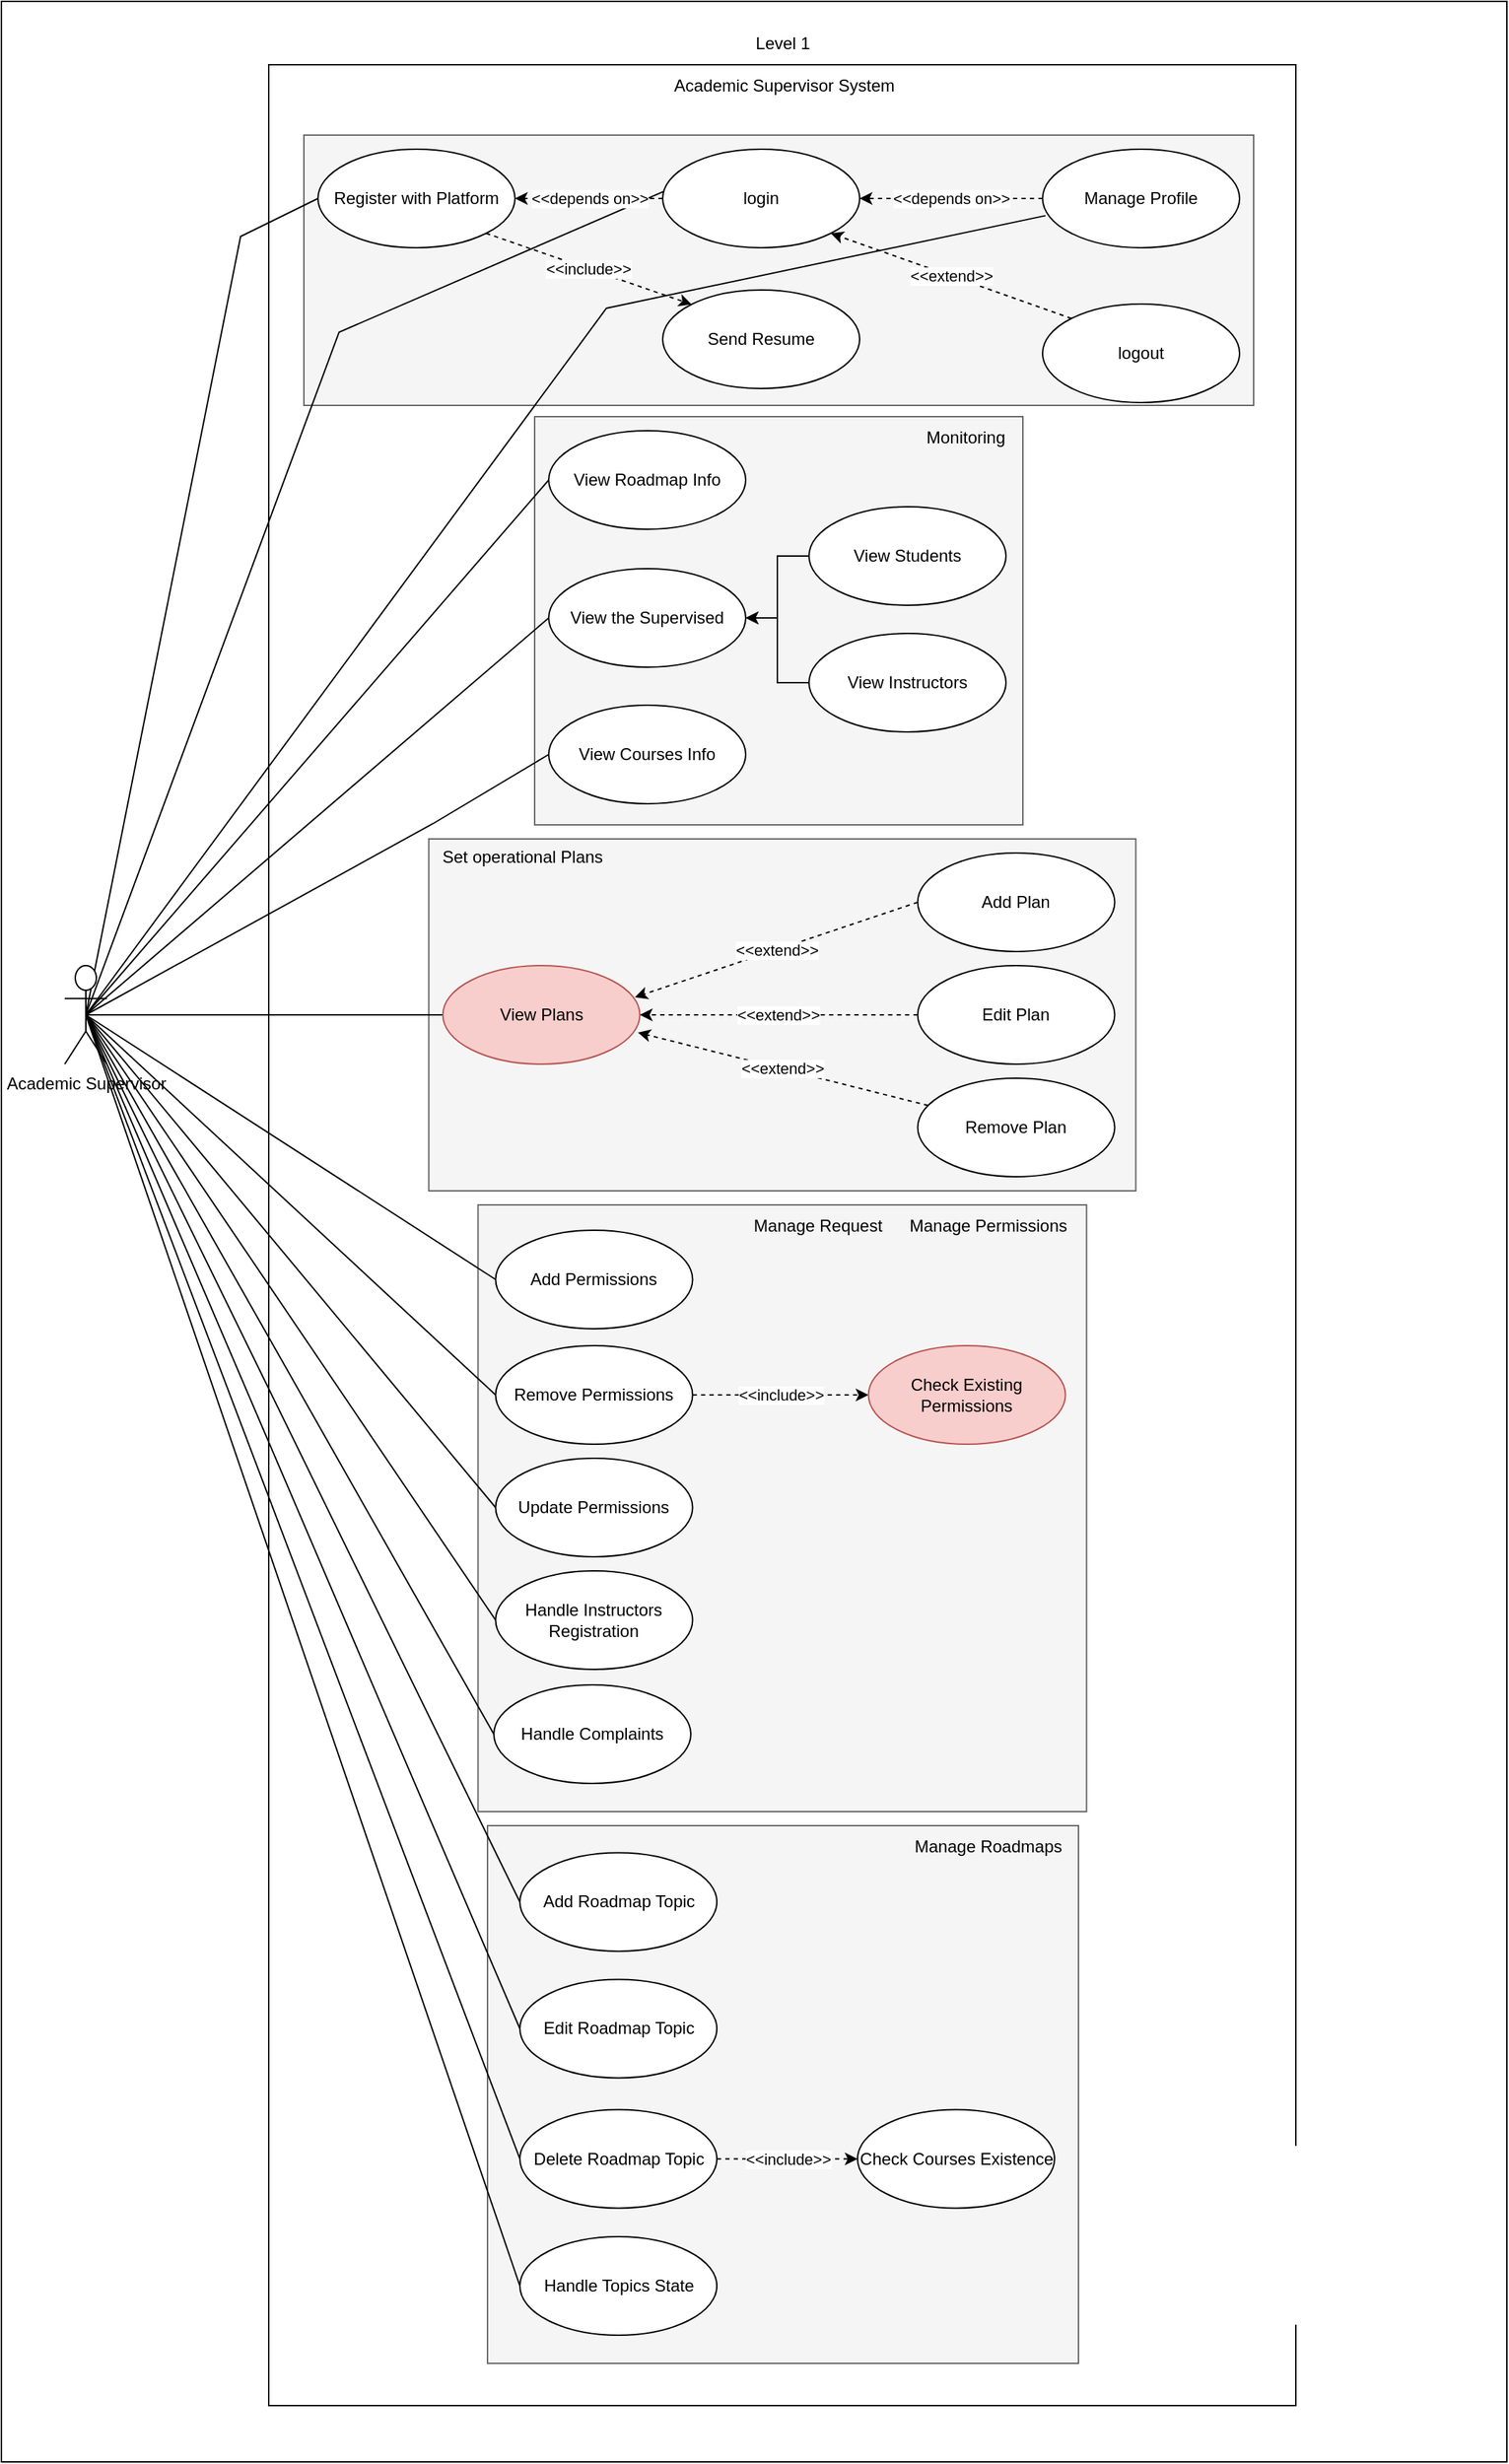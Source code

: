 <mxfile version="21.6.6" type="github">
  <diagram name="Page-1" id="JFE0y3j45iGbmOj6WJAN">
    <mxGraphModel dx="32" dy="-1576" grid="1" gridSize="10" guides="1" tooltips="1" connect="1" arrows="1" fold="1" page="1" pageScale="1" pageWidth="827" pageHeight="1169" math="0" shadow="0">
      <root>
        <mxCell id="0" />
        <mxCell id="1" parent="0" />
        <mxCell id="vR9J5qjApLn2bLfj71ka-1" value="" style="rounded=0;whiteSpace=wrap;html=1;movable=1;resizable=1;rotatable=1;deletable=1;editable=1;locked=0;connectable=1;" vertex="1" parent="1">
          <mxGeometry x="2450" y="3442" width="1070" height="1748" as="geometry" />
        </mxCell>
        <mxCell id="vR9J5qjApLn2bLfj71ka-2" value="" style="rounded=0;whiteSpace=wrap;html=1;movable=1;resizable=1;rotatable=1;deletable=1;editable=1;locked=0;connectable=1;" vertex="1" parent="1">
          <mxGeometry x="2640" y="3487" width="730" height="1663" as="geometry" />
        </mxCell>
        <mxCell id="vR9J5qjApLn2bLfj71ka-60" value="" style="rounded=0;whiteSpace=wrap;html=1;fillColor=#f5f5f5;strokeColor=#666666;fontColor=#333333;" vertex="1" parent="1">
          <mxGeometry x="2795.5" y="4738" width="420" height="382" as="geometry" />
        </mxCell>
        <mxCell id="vR9J5qjApLn2bLfj71ka-3" value="" style="rounded=0;whiteSpace=wrap;html=1;fillColor=#f5f5f5;strokeColor=#666666;fontColor=#333333;" vertex="1" parent="1">
          <mxGeometry x="2753.75" y="4037" width="502.5" height="250" as="geometry" />
        </mxCell>
        <mxCell id="vR9J5qjApLn2bLfj71ka-4" value="" style="rounded=0;whiteSpace=wrap;html=1;fillColor=#f5f5f5;strokeColor=#666666;fontColor=#333333;" vertex="1" parent="1">
          <mxGeometry x="2829" y="3737" width="347" height="290" as="geometry" />
        </mxCell>
        <mxCell id="vR9J5qjApLn2bLfj71ka-5" value="" style="rounded=0;whiteSpace=wrap;html=1;fillColor=#f5f5f5;strokeColor=#666666;fontColor=#333333;" vertex="1" parent="1">
          <mxGeometry x="2665" y="3537" width="675" height="192" as="geometry" />
        </mxCell>
        <mxCell id="vR9J5qjApLn2bLfj71ka-6" value="" style="rounded=0;whiteSpace=wrap;html=1;fillColor=#f5f5f5;strokeColor=#666666;fontColor=#333333;" vertex="1" parent="1">
          <mxGeometry x="2788.75" y="4297" width="432.5" height="431" as="geometry" />
        </mxCell>
        <mxCell id="vR9J5qjApLn2bLfj71ka-7" value="Academic Supervisor System" style="text;html=1;align=center;verticalAlign=middle;resizable=0;points=[];autosize=1;strokeColor=none;fillColor=none;" vertex="1" parent="1">
          <mxGeometry x="2918" y="3489" width="175" height="26" as="geometry" />
        </mxCell>
        <mxCell id="vR9J5qjApLn2bLfj71ka-8" style="rounded=0;orthogonalLoop=1;jettySize=auto;html=1;exitX=0.5;exitY=0.5;exitDx=0;exitDy=0;exitPerimeter=0;entryX=0.5;entryY=0;entryDx=0;entryDy=0;endArrow=none;endFill=0;" edge="1" parent="1" source="vR9J5qjApLn2bLfj71ka-24" target="vR9J5qjApLn2bLfj71ka-26">
          <mxGeometry relative="1" as="geometry">
            <Array as="points">
              <mxPoint x="2690" y="3677" />
            </Array>
          </mxGeometry>
        </mxCell>
        <mxCell id="vR9J5qjApLn2bLfj71ka-9" style="rounded=0;orthogonalLoop=1;jettySize=auto;html=1;exitX=0.5;exitY=0.5;exitDx=0;exitDy=0;exitPerimeter=0;entryX=0;entryY=0.5;entryDx=0;entryDy=0;endArrow=none;endFill=0;" edge="1" parent="1" source="vR9J5qjApLn2bLfj71ka-24" target="vR9J5qjApLn2bLfj71ka-52">
          <mxGeometry relative="1" as="geometry" />
        </mxCell>
        <mxCell id="vR9J5qjApLn2bLfj71ka-10" style="rounded=0;orthogonalLoop=1;jettySize=auto;html=1;exitX=0.5;exitY=0.5;exitDx=0;exitDy=0;exitPerimeter=0;entryX=0;entryY=0.5;entryDx=0;entryDy=0;endArrow=none;endFill=0;" edge="1" parent="1" source="vR9J5qjApLn2bLfj71ka-24" target="vR9J5qjApLn2bLfj71ka-55">
          <mxGeometry relative="1" as="geometry">
            <mxPoint x="2920.0" y="3884" as="targetPoint" />
          </mxGeometry>
        </mxCell>
        <mxCell id="vR9J5qjApLn2bLfj71ka-11" style="rounded=0;orthogonalLoop=1;jettySize=auto;html=1;exitX=0.5;exitY=0.5;exitDx=0;exitDy=0;exitPerimeter=0;entryX=0;entryY=0.5;entryDx=0;entryDy=0;endArrow=none;endFill=0;" edge="1" parent="1" source="vR9J5qjApLn2bLfj71ka-24" target="vR9J5qjApLn2bLfj71ka-53">
          <mxGeometry relative="1" as="geometry">
            <Array as="points">
              <mxPoint x="2757" y="4026" />
            </Array>
          </mxGeometry>
        </mxCell>
        <mxCell id="vR9J5qjApLn2bLfj71ka-12" style="rounded=0;orthogonalLoop=1;jettySize=auto;html=1;exitX=0.5;exitY=0.5;exitDx=0;exitDy=0;exitPerimeter=0;entryX=0;entryY=0.5;entryDx=0;entryDy=0;endArrow=none;endFill=0;" edge="1" parent="1" source="vR9J5qjApLn2bLfj71ka-24" target="vR9J5qjApLn2bLfj71ka-31">
          <mxGeometry relative="1" as="geometry">
            <Array as="points">
              <mxPoint x="2620" y="3609" />
            </Array>
          </mxGeometry>
        </mxCell>
        <mxCell id="vR9J5qjApLn2bLfj71ka-13" style="rounded=0;orthogonalLoop=1;jettySize=auto;html=1;endArrow=none;endFill=0;entryX=0;entryY=0.5;entryDx=0;entryDy=0;exitX=0.5;exitY=0.5;exitDx=0;exitDy=0;exitPerimeter=0;" edge="1" parent="1" source="vR9J5qjApLn2bLfj71ka-24" target="vR9J5qjApLn2bLfj71ka-35">
          <mxGeometry relative="1" as="geometry">
            <mxPoint x="2709.121" y="4280.593" as="targetPoint" />
            <Array as="points" />
          </mxGeometry>
        </mxCell>
        <mxCell id="vR9J5qjApLn2bLfj71ka-14" style="rounded=0;orthogonalLoop=1;jettySize=auto;html=1;exitX=0.5;exitY=0.5;exitDx=0;exitDy=0;exitPerimeter=0;entryX=0;entryY=0.5;entryDx=0;entryDy=0;endArrow=none;endFill=0;" edge="1" parent="1" source="vR9J5qjApLn2bLfj71ka-24" target="vR9J5qjApLn2bLfj71ka-37">
          <mxGeometry relative="1" as="geometry">
            <Array as="points" />
          </mxGeometry>
        </mxCell>
        <mxCell id="vR9J5qjApLn2bLfj71ka-15" style="rounded=0;orthogonalLoop=1;jettySize=auto;html=1;exitX=0.5;exitY=0.5;exitDx=0;exitDy=0;exitPerimeter=0;entryX=0;entryY=0.5;entryDx=0;entryDy=0;endArrow=none;endFill=0;" edge="1" parent="1" source="vR9J5qjApLn2bLfj71ka-24" target="vR9J5qjApLn2bLfj71ka-38">
          <mxGeometry relative="1" as="geometry">
            <Array as="points" />
          </mxGeometry>
        </mxCell>
        <mxCell id="vR9J5qjApLn2bLfj71ka-16" style="rounded=0;orthogonalLoop=1;jettySize=auto;html=1;exitX=0.5;exitY=0.5;exitDx=0;exitDy=0;exitPerimeter=0;entryX=0;entryY=0.5;entryDx=0;entryDy=0;endArrow=none;endFill=0;" edge="1" parent="1" source="vR9J5qjApLn2bLfj71ka-24" target="vR9J5qjApLn2bLfj71ka-47">
          <mxGeometry relative="1" as="geometry" />
        </mxCell>
        <mxCell id="vR9J5qjApLn2bLfj71ka-17" style="rounded=0;orthogonalLoop=1;jettySize=auto;html=1;exitX=0.5;exitY=0.5;exitDx=0;exitDy=0;exitPerimeter=0;entryX=0;entryY=0.5;entryDx=0;entryDy=0;endArrow=none;endFill=0;" edge="1" parent="1" source="vR9J5qjApLn2bLfj71ka-24" target="vR9J5qjApLn2bLfj71ka-61">
          <mxGeometry relative="1" as="geometry" />
        </mxCell>
        <mxCell id="vR9J5qjApLn2bLfj71ka-18" style="rounded=0;orthogonalLoop=1;jettySize=auto;html=1;exitX=0.5;exitY=0.5;exitDx=0;exitDy=0;exitPerimeter=0;entryX=0;entryY=0.5;entryDx=0;entryDy=0;endArrow=none;endFill=0;" edge="1" parent="1" source="vR9J5qjApLn2bLfj71ka-24" target="vR9J5qjApLn2bLfj71ka-63">
          <mxGeometry relative="1" as="geometry" />
        </mxCell>
        <mxCell id="vR9J5qjApLn2bLfj71ka-19" style="rounded=0;orthogonalLoop=1;jettySize=auto;html=1;exitX=0.5;exitY=0.5;exitDx=0;exitDy=0;exitPerimeter=0;entryX=0;entryY=0.5;entryDx=0;entryDy=0;endArrow=none;endFill=0;" edge="1" parent="1" source="vR9J5qjApLn2bLfj71ka-24" target="vR9J5qjApLn2bLfj71ka-62">
          <mxGeometry relative="1" as="geometry" />
        </mxCell>
        <mxCell id="vR9J5qjApLn2bLfj71ka-20" style="rounded=0;orthogonalLoop=1;jettySize=auto;html=1;exitX=0.5;exitY=0.5;exitDx=0;exitDy=0;exitPerimeter=0;entryX=0;entryY=0.5;entryDx=0;entryDy=0;endArrow=none;endFill=0;" edge="1" parent="1" source="vR9J5qjApLn2bLfj71ka-24" target="vR9J5qjApLn2bLfj71ka-42">
          <mxGeometry relative="1" as="geometry" />
        </mxCell>
        <mxCell id="vR9J5qjApLn2bLfj71ka-21" style="rounded=0;orthogonalLoop=1;jettySize=auto;html=1;exitX=0.5;exitY=0.5;exitDx=0;exitDy=0;exitPerimeter=0;entryX=0;entryY=0.5;entryDx=0;entryDy=0;endArrow=none;endFill=0;" edge="1" parent="1" source="vR9J5qjApLn2bLfj71ka-24" target="vR9J5qjApLn2bLfj71ka-43">
          <mxGeometry relative="1" as="geometry" />
        </mxCell>
        <mxCell id="vR9J5qjApLn2bLfj71ka-23" style="rounded=0;orthogonalLoop=1;jettySize=auto;html=1;exitX=0.5;exitY=0.5;exitDx=0;exitDy=0;exitPerimeter=0;entryX=0;entryY=0.5;entryDx=0;entryDy=0;endArrow=none;endFill=0;" edge="1" parent="1" source="vR9J5qjApLn2bLfj71ka-24" target="vR9J5qjApLn2bLfj71ka-68">
          <mxGeometry relative="1" as="geometry" />
        </mxCell>
        <mxCell id="vR9J5qjApLn2bLfj71ka-69" style="rounded=0;orthogonalLoop=1;jettySize=auto;html=1;exitX=0.5;exitY=0.5;exitDx=0;exitDy=0;exitPerimeter=0;entryX=0.015;entryY=0.674;entryDx=0;entryDy=0;entryPerimeter=0;endArrow=none;endFill=0;" edge="1" parent="1" source="vR9J5qjApLn2bLfj71ka-24" target="vR9J5qjApLn2bLfj71ka-28">
          <mxGeometry relative="1" as="geometry">
            <Array as="points">
              <mxPoint x="2880" y="3660" />
            </Array>
          </mxGeometry>
        </mxCell>
        <mxCell id="vR9J5qjApLn2bLfj71ka-24" value="Academic Supervisor" style="shape=umlActor;verticalLabelPosition=bottom;verticalAlign=top;html=1;outlineConnect=0;" vertex="1" parent="1">
          <mxGeometry x="2495" y="4127" width="30" height="70" as="geometry" />
        </mxCell>
        <mxCell id="vR9J5qjApLn2bLfj71ka-25" value="&amp;lt;&amp;lt;depends on&amp;gt;&amp;gt;" style="rounded=0;orthogonalLoop=1;jettySize=auto;html=1;exitX=0;exitY=0.5;exitDx=0;exitDy=0;dashed=1;" edge="1" parent="1" source="vR9J5qjApLn2bLfj71ka-26" target="vR9J5qjApLn2bLfj71ka-31">
          <mxGeometry relative="1" as="geometry" />
        </mxCell>
        <mxCell id="vR9J5qjApLn2bLfj71ka-26" value="login" style="ellipse;whiteSpace=wrap;html=1;" vertex="1" parent="1">
          <mxGeometry x="2920" y="3547" width="140" height="70" as="geometry" />
        </mxCell>
        <mxCell id="vR9J5qjApLn2bLfj71ka-27" value="&amp;lt;&amp;lt;depends on&amp;gt;&amp;gt;" style="edgeStyle=orthogonalEdgeStyle;rounded=0;orthogonalLoop=1;jettySize=auto;html=1;dashed=1;" edge="1" parent="1" source="vR9J5qjApLn2bLfj71ka-28" target="vR9J5qjApLn2bLfj71ka-26">
          <mxGeometry relative="1" as="geometry" />
        </mxCell>
        <mxCell id="vR9J5qjApLn2bLfj71ka-28" value="Manage Profile" style="ellipse;whiteSpace=wrap;html=1;" vertex="1" parent="1">
          <mxGeometry x="3190" y="3547" width="140" height="70" as="geometry" />
        </mxCell>
        <mxCell id="vR9J5qjApLn2bLfj71ka-29" value="Level 1" style="text;html=1;align=center;verticalAlign=middle;resizable=0;points=[];autosize=1;strokeColor=none;fillColor=none;" vertex="1" parent="1">
          <mxGeometry x="2975" y="3457" width="60" height="30" as="geometry" />
        </mxCell>
        <mxCell id="vR9J5qjApLn2bLfj71ka-30" value="&amp;lt;&amp;lt;include&amp;gt;&amp;gt;" style="rounded=0;orthogonalLoop=1;jettySize=auto;html=1;exitX=1;exitY=1;exitDx=0;exitDy=0;entryX=0;entryY=0;entryDx=0;entryDy=0;dashed=1;" edge="1" parent="1" source="vR9J5qjApLn2bLfj71ka-31" target="vR9J5qjApLn2bLfj71ka-32">
          <mxGeometry relative="1" as="geometry" />
        </mxCell>
        <mxCell id="vR9J5qjApLn2bLfj71ka-31" value="Register with Platform" style="ellipse;whiteSpace=wrap;html=1;" vertex="1" parent="1">
          <mxGeometry x="2675" y="3547" width="140" height="70" as="geometry" />
        </mxCell>
        <mxCell id="vR9J5qjApLn2bLfj71ka-32" value="&lt;span data-lucid-content=&quot;{&amp;quot;t&amp;quot;:&amp;quot;Send Resume to Acadamic Manager&amp;quot;,&amp;quot;m&amp;quot;:[]}&quot; data-lucid-type=&quot;application/vnd.lucid.text&quot;&gt;&lt;span&gt;Send Resume&lt;/span&gt;&lt;/span&gt;" style="ellipse;whiteSpace=wrap;html=1;" vertex="1" parent="1">
          <mxGeometry x="2920" y="3647" width="140" height="70" as="geometry" />
        </mxCell>
        <mxCell id="vR9J5qjApLn2bLfj71ka-33" value="&amp;lt;&amp;lt;extend&amp;gt;&amp;gt;" style="rounded=0;orthogonalLoop=1;jettySize=auto;html=1;exitX=0;exitY=0;exitDx=0;exitDy=0;entryX=1;entryY=1;entryDx=0;entryDy=0;dashed=1;" edge="1" parent="1" source="vR9J5qjApLn2bLfj71ka-34" target="vR9J5qjApLn2bLfj71ka-26">
          <mxGeometry relative="1" as="geometry" />
        </mxCell>
        <mxCell id="vR9J5qjApLn2bLfj71ka-34" value="logout" style="ellipse;whiteSpace=wrap;html=1;" vertex="1" parent="1">
          <mxGeometry x="3190" y="3657" width="140" height="70" as="geometry" />
        </mxCell>
        <mxCell id="vR9J5qjApLn2bLfj71ka-35" value="Add Permissions" style="ellipse;whiteSpace=wrap;html=1;" vertex="1" parent="1">
          <mxGeometry x="2801.25" y="4315" width="140" height="70" as="geometry" />
        </mxCell>
        <mxCell id="vR9J5qjApLn2bLfj71ka-36" value="&amp;lt;&amp;lt;include&amp;gt;&amp;gt;" style="rounded=0;orthogonalLoop=1;jettySize=auto;html=1;exitX=1;exitY=0.5;exitDx=0;exitDy=0;dashed=1;" edge="1" parent="1" source="vR9J5qjApLn2bLfj71ka-37" target="vR9J5qjApLn2bLfj71ka-39">
          <mxGeometry relative="1" as="geometry" />
        </mxCell>
        <mxCell id="vR9J5qjApLn2bLfj71ka-37" value="Remove Permissions" style="ellipse;whiteSpace=wrap;html=1;" vertex="1" parent="1">
          <mxGeometry x="2801.25" y="4397" width="140" height="70" as="geometry" />
        </mxCell>
        <mxCell id="vR9J5qjApLn2bLfj71ka-38" value="Update Permissions" style="ellipse;whiteSpace=wrap;html=1;" vertex="1" parent="1">
          <mxGeometry x="2801.25" y="4477" width="140" height="70" as="geometry" />
        </mxCell>
        <mxCell id="vR9J5qjApLn2bLfj71ka-39" value="Check Existing Permissions" style="ellipse;whiteSpace=wrap;html=1;fillColor=#f8cecc;strokeColor=#b85450;" vertex="1" parent="1">
          <mxGeometry x="3066.25" y="4397" width="140" height="70" as="geometry" />
        </mxCell>
        <mxCell id="vR9J5qjApLn2bLfj71ka-40" value="Manage Permissions" style="text;html=1;align=center;verticalAlign=middle;resizable=0;points=[];autosize=1;strokeColor=none;fillColor=none;" vertex="1" parent="1">
          <mxGeometry x="3081.25" y="4297" width="140" height="30" as="geometry" />
        </mxCell>
        <mxCell id="vR9J5qjApLn2bLfj71ka-41" value="Manage Request" style="text;html=1;align=center;verticalAlign=middle;resizable=0;points=[];autosize=1;strokeColor=none;fillColor=none;" vertex="1" parent="1">
          <mxGeometry x="2975" y="4297" width="110" height="30" as="geometry" />
        </mxCell>
        <mxCell id="vR9J5qjApLn2bLfj71ka-42" value="Handle Instructors Registration" style="ellipse;whiteSpace=wrap;html=1;" vertex="1" parent="1">
          <mxGeometry x="2801.25" y="4557" width="140" height="70" as="geometry" />
        </mxCell>
        <mxCell id="vR9J5qjApLn2bLfj71ka-43" value="Handle Complaints" style="ellipse;whiteSpace=wrap;html=1;" vertex="1" parent="1">
          <mxGeometry x="2800" y="4638" width="140" height="70" as="geometry" />
        </mxCell>
        <mxCell id="vR9J5qjApLn2bLfj71ka-44" value="Add Plan" style="ellipse;whiteSpace=wrap;html=1;" vertex="1" parent="1">
          <mxGeometry x="3101.25" y="4047" width="140" height="70" as="geometry" />
        </mxCell>
        <mxCell id="vR9J5qjApLn2bLfj71ka-45" value="Edit Plan" style="ellipse;whiteSpace=wrap;html=1;" vertex="1" parent="1">
          <mxGeometry x="3101.25" y="4127" width="140" height="70" as="geometry" />
        </mxCell>
        <mxCell id="vR9J5qjApLn2bLfj71ka-46" value="Remove Plan" style="ellipse;whiteSpace=wrap;html=1;" vertex="1" parent="1">
          <mxGeometry x="3101.25" y="4207" width="140" height="70" as="geometry" />
        </mxCell>
        <mxCell id="vR9J5qjApLn2bLfj71ka-47" value="View Plans" style="ellipse;whiteSpace=wrap;html=1;fillColor=#f8cecc;strokeColor=#b85450;" vertex="1" parent="1">
          <mxGeometry x="2763.75" y="4127" width="140" height="70" as="geometry" />
        </mxCell>
        <mxCell id="vR9J5qjApLn2bLfj71ka-48" value="Set&amp;nbsp;operational Plans" style="text;html=1;align=center;verticalAlign=middle;resizable=0;points=[];autosize=1;strokeColor=none;fillColor=none;" vertex="1" parent="1">
          <mxGeometry x="2753.75" y="4037" width="132" height="26" as="geometry" />
        </mxCell>
        <mxCell id="vR9J5qjApLn2bLfj71ka-49" value="&amp;lt;&amp;lt;extend&amp;gt;&amp;gt;" style="rounded=0;orthogonalLoop=1;jettySize=auto;html=1;exitX=0;exitY=0.5;exitDx=0;exitDy=0;entryX=0.975;entryY=0.321;entryDx=0;entryDy=0;dashed=1;entryPerimeter=0;" edge="1" parent="1" source="vR9J5qjApLn2bLfj71ka-44" target="vR9J5qjApLn2bLfj71ka-47">
          <mxGeometry relative="1" as="geometry" />
        </mxCell>
        <mxCell id="vR9J5qjApLn2bLfj71ka-50" value="&amp;lt;&amp;lt;extend&amp;gt;&amp;gt;" style="rounded=0;orthogonalLoop=1;jettySize=auto;html=1;exitX=0;exitY=0.5;exitDx=0;exitDy=0;entryX=1;entryY=0.5;entryDx=0;entryDy=0;dashed=1;" edge="1" parent="1" source="vR9J5qjApLn2bLfj71ka-45" target="vR9J5qjApLn2bLfj71ka-47">
          <mxGeometry relative="1" as="geometry" />
        </mxCell>
        <mxCell id="vR9J5qjApLn2bLfj71ka-51" value="&amp;lt;&amp;lt;extend&amp;gt;&amp;gt;" style="rounded=0;orthogonalLoop=1;jettySize=auto;html=1;entryX=0.99;entryY=0.679;entryDx=0;entryDy=0;dashed=1;entryPerimeter=0;" edge="1" parent="1" source="vR9J5qjApLn2bLfj71ka-46" target="vR9J5qjApLn2bLfj71ka-47">
          <mxGeometry relative="1" as="geometry" />
        </mxCell>
        <mxCell id="vR9J5qjApLn2bLfj71ka-52" value="View Roadmap Info" style="ellipse;whiteSpace=wrap;html=1;" vertex="1" parent="1">
          <mxGeometry x="2839" y="3747" width="140" height="70" as="geometry" />
        </mxCell>
        <mxCell id="vR9J5qjApLn2bLfj71ka-53" value="View Courses Info" style="ellipse;whiteSpace=wrap;html=1;" vertex="1" parent="1">
          <mxGeometry x="2839" y="3942" width="140" height="70" as="geometry" />
        </mxCell>
        <mxCell id="vR9J5qjApLn2bLfj71ka-54" value="Monitoring" style="text;html=1;align=center;verticalAlign=middle;resizable=0;points=[];autosize=1;strokeColor=none;fillColor=none;" vertex="1" parent="1">
          <mxGeometry x="3095.25" y="3737" width="80" height="30" as="geometry" />
        </mxCell>
        <mxCell id="vR9J5qjApLn2bLfj71ka-55" value="View the Supervised" style="ellipse;whiteSpace=wrap;html=1;" vertex="1" parent="1">
          <mxGeometry x="2839" y="3845" width="140" height="70" as="geometry" />
        </mxCell>
        <mxCell id="vR9J5qjApLn2bLfj71ka-56" style="edgeStyle=orthogonalEdgeStyle;rounded=0;orthogonalLoop=1;jettySize=auto;html=1;exitX=0;exitY=0.5;exitDx=0;exitDy=0;entryX=1;entryY=0.5;entryDx=0;entryDy=0;" edge="1" parent="1" source="vR9J5qjApLn2bLfj71ka-57" target="vR9J5qjApLn2bLfj71ka-55">
          <mxGeometry relative="1" as="geometry" />
        </mxCell>
        <mxCell id="vR9J5qjApLn2bLfj71ka-57" value="View Students" style="ellipse;whiteSpace=wrap;html=1;" vertex="1" parent="1">
          <mxGeometry x="3024" y="3801" width="140" height="70" as="geometry" />
        </mxCell>
        <mxCell id="vR9J5qjApLn2bLfj71ka-58" style="edgeStyle=orthogonalEdgeStyle;rounded=0;orthogonalLoop=1;jettySize=auto;html=1;entryX=1;entryY=0.5;entryDx=0;entryDy=0;" edge="1" parent="1" source="vR9J5qjApLn2bLfj71ka-59" target="vR9J5qjApLn2bLfj71ka-55">
          <mxGeometry relative="1" as="geometry" />
        </mxCell>
        <mxCell id="vR9J5qjApLn2bLfj71ka-59" value="View Instructors" style="ellipse;whiteSpace=wrap;html=1;" vertex="1" parent="1">
          <mxGeometry x="3024" y="3891" width="140" height="70" as="geometry" />
        </mxCell>
        <mxCell id="vR9J5qjApLn2bLfj71ka-61" value="Add Roadmap Topic" style="ellipse;whiteSpace=wrap;html=1;" vertex="1" parent="1">
          <mxGeometry x="2818.5" y="4757.25" width="140" height="70" as="geometry" />
        </mxCell>
        <mxCell id="vR9J5qjApLn2bLfj71ka-62" value="Delete Roadmap Topic" style="ellipse;whiteSpace=wrap;html=1;" vertex="1" parent="1">
          <mxGeometry x="2818.5" y="4939.75" width="140" height="70" as="geometry" />
        </mxCell>
        <mxCell id="vR9J5qjApLn2bLfj71ka-63" value="Edit Roadmap Topic" style="ellipse;whiteSpace=wrap;html=1;" vertex="1" parent="1">
          <mxGeometry x="2818.5" y="4847.25" width="140" height="70" as="geometry" />
        </mxCell>
        <mxCell id="vR9J5qjApLn2bLfj71ka-64" value="Check Courses Existence" style="ellipse;whiteSpace=wrap;html=1;" vertex="1" parent="1">
          <mxGeometry x="3058.5" y="4939.75" width="140" height="70" as="geometry" />
        </mxCell>
        <mxCell id="vR9J5qjApLn2bLfj71ka-65" value="Manage Roadmaps" style="text;html=1;align=center;verticalAlign=middle;resizable=0;points=[];autosize=1;strokeColor=none;fillColor=none;" vertex="1" parent="1">
          <mxGeometry x="3085.5" y="4738" width="130" height="30" as="geometry" />
        </mxCell>
        <mxCell id="vR9J5qjApLn2bLfj71ka-66" value="&amp;lt;&amp;lt;include&amp;gt;&amp;gt;" style="rounded=0;orthogonalLoop=1;jettySize=auto;html=1;exitX=1;exitY=0.5;exitDx=0;exitDy=0;entryX=0;entryY=0.5;entryDx=0;entryDy=0;dashed=1;" edge="1" parent="1" source="vR9J5qjApLn2bLfj71ka-62" target="vR9J5qjApLn2bLfj71ka-64">
          <mxGeometry relative="1" as="geometry" />
        </mxCell>
        <mxCell id="vR9J5qjApLn2bLfj71ka-68" value="Handle Topics State" style="ellipse;whiteSpace=wrap;html=1;" vertex="1" parent="1">
          <mxGeometry x="2818.5" y="5030" width="140" height="70" as="geometry" />
        </mxCell>
      </root>
    </mxGraphModel>
  </diagram>
</mxfile>
